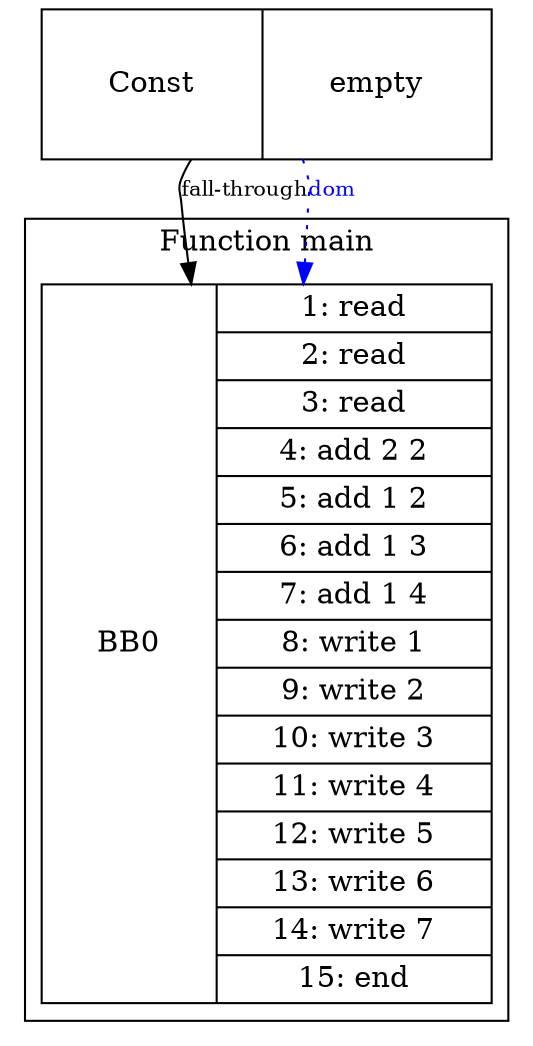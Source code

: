 digraph ir {
subgraph cluster_main {
	node [shape=record];
	label="Function main";
	rankdir=TB;
	ranksep=1.0;
	nodesep=0.5;

	BB0_main [width=3.0, height=1.0, label="BB0 | {1: read | 2: read | 3: read | 4: add 2 2 | 5: add 1 2 | 6: add 1 3 | 7: add 1 4 | 8: write 1 | 9: write 2 | 10: write 3 | 11: write 4 | 12: write 5 | 13: write 6 | 14: write 7 | 15: end}"];
}
subgraph const_block {
	const_block [shape=record, width=3.0, height=1.0, label="Const | {empty}"];
	const_block -> BB0_main [label="fall-through", fontsize=10];
	const_block -> BB0_main [label="dom", color=blue, style=dotted, fontsize=10, fontcolor=blue];
}
}
